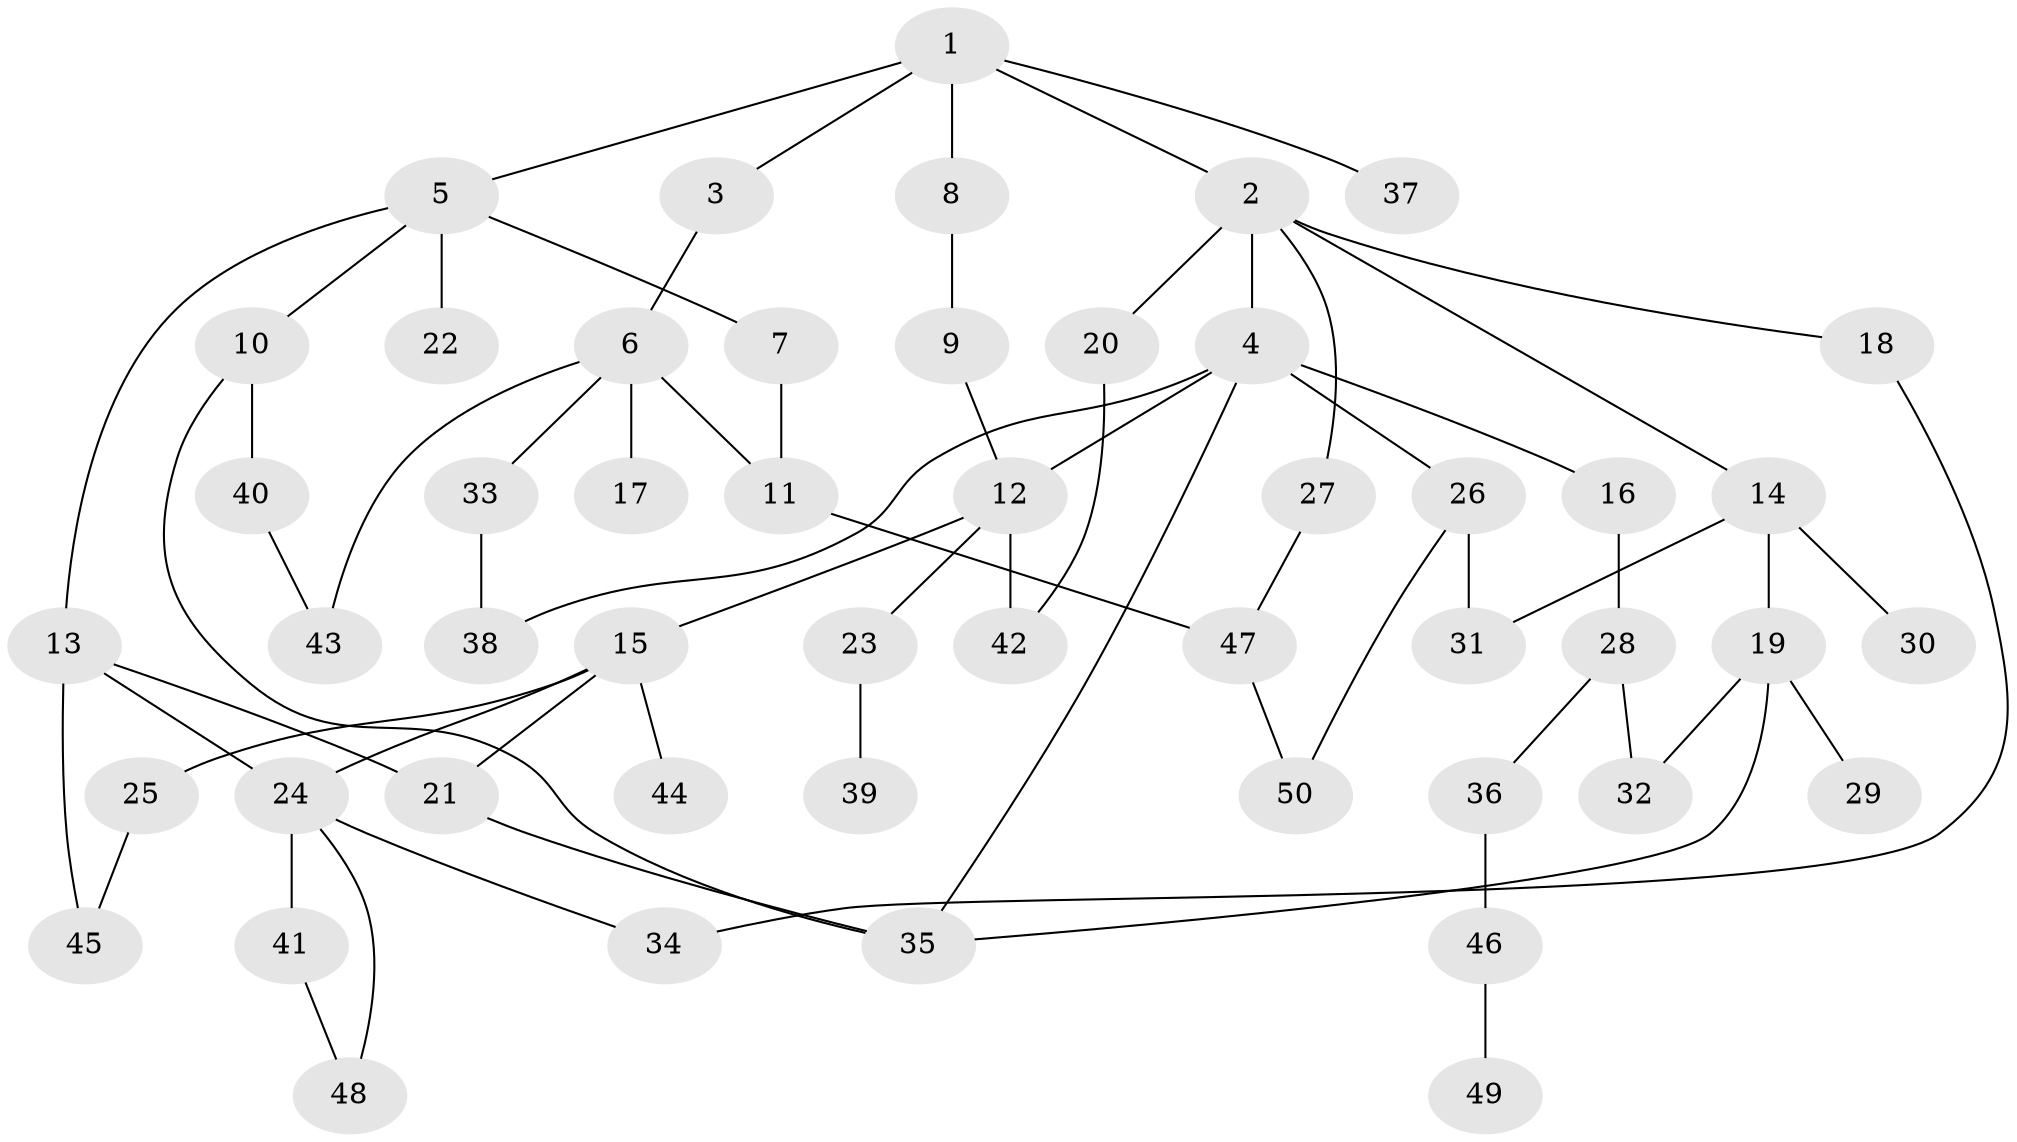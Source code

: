 // Generated by graph-tools (version 1.1) at 2025/13/03/09/25 04:13:33]
// undirected, 50 vertices, 66 edges
graph export_dot {
graph [start="1"]
  node [color=gray90,style=filled];
  1;
  2;
  3;
  4;
  5;
  6;
  7;
  8;
  9;
  10;
  11;
  12;
  13;
  14;
  15;
  16;
  17;
  18;
  19;
  20;
  21;
  22;
  23;
  24;
  25;
  26;
  27;
  28;
  29;
  30;
  31;
  32;
  33;
  34;
  35;
  36;
  37;
  38;
  39;
  40;
  41;
  42;
  43;
  44;
  45;
  46;
  47;
  48;
  49;
  50;
  1 -- 2;
  1 -- 3;
  1 -- 5;
  1 -- 8;
  1 -- 37;
  2 -- 4;
  2 -- 14;
  2 -- 18;
  2 -- 20;
  2 -- 27;
  3 -- 6;
  4 -- 12;
  4 -- 16;
  4 -- 26;
  4 -- 35;
  4 -- 38;
  5 -- 7;
  5 -- 10;
  5 -- 13;
  5 -- 22;
  6 -- 17;
  6 -- 33;
  6 -- 11;
  6 -- 43;
  7 -- 11;
  8 -- 9;
  9 -- 12;
  10 -- 40;
  10 -- 35;
  11 -- 47;
  12 -- 15;
  12 -- 23;
  12 -- 42;
  13 -- 21;
  13 -- 45;
  13 -- 24;
  14 -- 19;
  14 -- 30;
  14 -- 31;
  15 -- 24;
  15 -- 25;
  15 -- 44;
  15 -- 21;
  16 -- 28;
  18 -- 34;
  19 -- 29;
  19 -- 32;
  19 -- 35;
  20 -- 42;
  21 -- 35;
  23 -- 39;
  24 -- 34;
  24 -- 41;
  24 -- 48;
  25 -- 45;
  26 -- 50;
  26 -- 31;
  27 -- 47;
  28 -- 32;
  28 -- 36;
  33 -- 38;
  36 -- 46;
  40 -- 43;
  41 -- 48;
  46 -- 49;
  47 -- 50;
}

